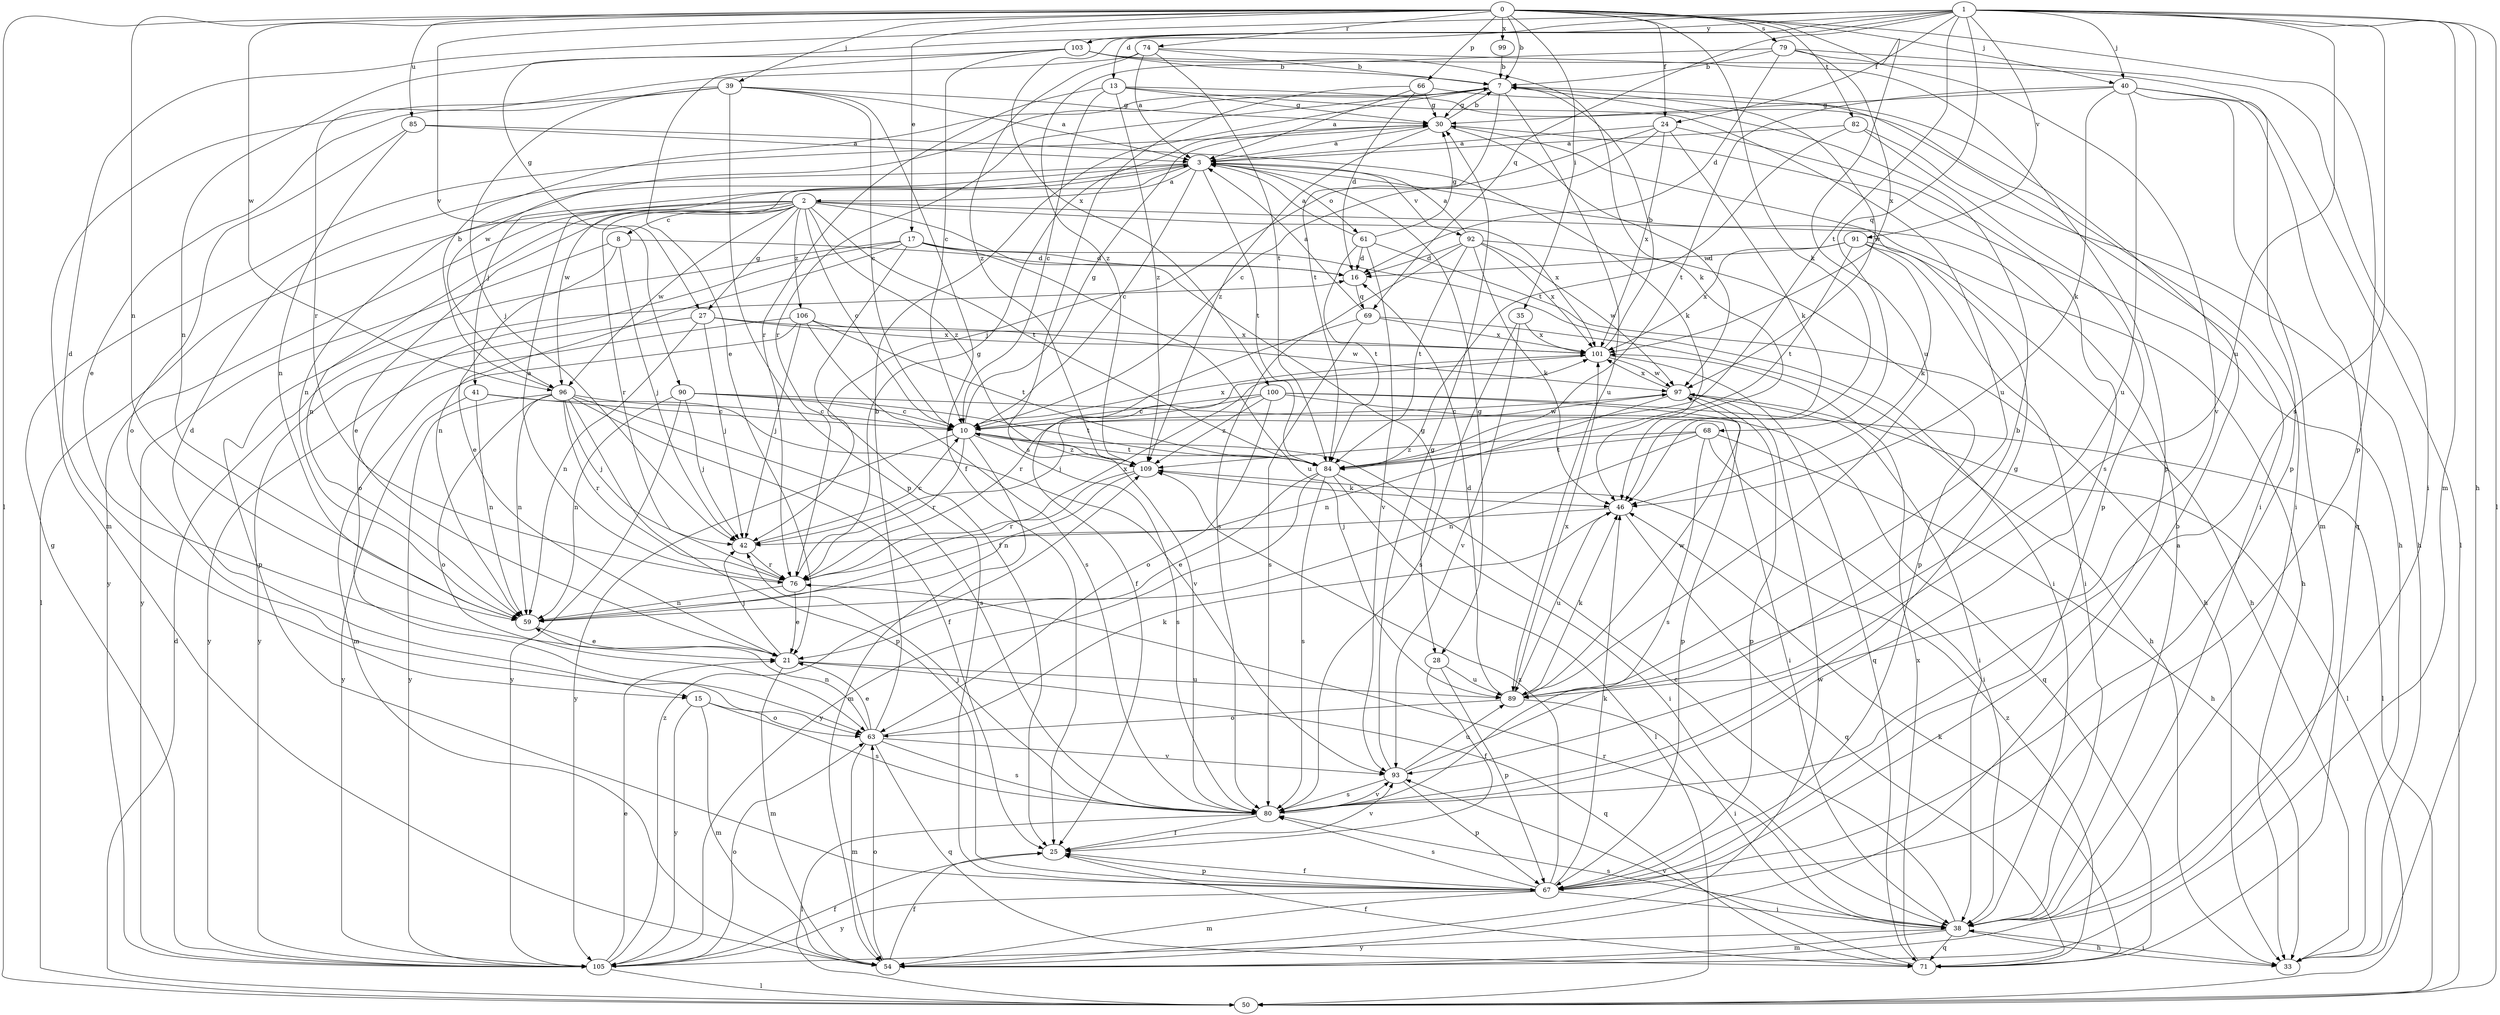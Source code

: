 strict digraph  {
0;
1;
2;
3;
7;
8;
10;
13;
15;
16;
17;
21;
24;
25;
27;
28;
30;
33;
35;
38;
39;
40;
41;
42;
46;
50;
54;
59;
61;
63;
66;
67;
68;
69;
71;
74;
76;
79;
80;
82;
84;
85;
89;
90;
91;
92;
93;
96;
97;
99;
100;
101;
103;
105;
106;
109;
0 -> 7  [label=b];
0 -> 17  [label=e];
0 -> 24  [label=f];
0 -> 35  [label=i];
0 -> 39  [label=j];
0 -> 40  [label=j];
0 -> 46  [label=k];
0 -> 50  [label=l];
0 -> 59  [label=n];
0 -> 66  [label=p];
0 -> 67  [label=p];
0 -> 74  [label=r];
0 -> 79  [label=s];
0 -> 82  [label=t];
0 -> 85  [label=u];
0 -> 89  [label=u];
0 -> 90  [label=v];
0 -> 96  [label=w];
0 -> 99  [label=x];
1 -> 13  [label=d];
1 -> 15  [label=d];
1 -> 24  [label=f];
1 -> 27  [label=g];
1 -> 33  [label=h];
1 -> 40  [label=j];
1 -> 50  [label=l];
1 -> 54  [label=m];
1 -> 68  [label=q];
1 -> 69  [label=q];
1 -> 80  [label=s];
1 -> 84  [label=t];
1 -> 89  [label=u];
1 -> 91  [label=v];
1 -> 100  [label=x];
1 -> 103  [label=y];
2 -> 8  [label=c];
2 -> 10  [label=c];
2 -> 21  [label=e];
2 -> 27  [label=g];
2 -> 28  [label=g];
2 -> 33  [label=h];
2 -> 50  [label=l];
2 -> 59  [label=n];
2 -> 76  [label=r];
2 -> 84  [label=t];
2 -> 96  [label=w];
2 -> 101  [label=x];
2 -> 105  [label=y];
2 -> 106  [label=z];
2 -> 109  [label=z];
3 -> 2  [label=a];
3 -> 10  [label=c];
3 -> 15  [label=d];
3 -> 28  [label=g];
3 -> 41  [label=j];
3 -> 59  [label=n];
3 -> 61  [label=o];
3 -> 84  [label=t];
3 -> 92  [label=v];
3 -> 96  [label=w];
7 -> 30  [label=g];
7 -> 76  [label=r];
7 -> 84  [label=t];
7 -> 89  [label=u];
7 -> 96  [label=w];
7 -> 97  [label=w];
8 -> 16  [label=d];
8 -> 21  [label=e];
8 -> 42  [label=j];
8 -> 105  [label=y];
10 -> 30  [label=g];
10 -> 54  [label=m];
10 -> 76  [label=r];
10 -> 80  [label=s];
10 -> 84  [label=t];
10 -> 97  [label=w];
10 -> 101  [label=x];
10 -> 105  [label=y];
10 -> 109  [label=z];
13 -> 10  [label=c];
13 -> 30  [label=g];
13 -> 38  [label=i];
13 -> 76  [label=r];
13 -> 89  [label=u];
13 -> 109  [label=z];
15 -> 54  [label=m];
15 -> 63  [label=o];
15 -> 80  [label=s];
15 -> 105  [label=y];
16 -> 69  [label=q];
17 -> 16  [label=d];
17 -> 25  [label=f];
17 -> 38  [label=i];
17 -> 59  [label=n];
17 -> 63  [label=o];
17 -> 67  [label=p];
17 -> 89  [label=u];
21 -> 42  [label=j];
21 -> 54  [label=m];
21 -> 71  [label=q];
21 -> 89  [label=u];
24 -> 3  [label=a];
24 -> 10  [label=c];
24 -> 42  [label=j];
24 -> 46  [label=k];
24 -> 80  [label=s];
24 -> 101  [label=x];
25 -> 67  [label=p];
25 -> 93  [label=v];
27 -> 42  [label=j];
27 -> 59  [label=n];
27 -> 97  [label=w];
27 -> 101  [label=x];
27 -> 105  [label=y];
28 -> 25  [label=f];
28 -> 67  [label=p];
28 -> 89  [label=u];
30 -> 3  [label=a];
30 -> 7  [label=b];
30 -> 33  [label=h];
30 -> 97  [label=w];
30 -> 109  [label=z];
33 -> 38  [label=i];
35 -> 80  [label=s];
35 -> 93  [label=v];
35 -> 101  [label=x];
38 -> 3  [label=a];
38 -> 10  [label=c];
38 -> 33  [label=h];
38 -> 54  [label=m];
38 -> 71  [label=q];
38 -> 76  [label=r];
38 -> 80  [label=s];
38 -> 105  [label=y];
39 -> 3  [label=a];
39 -> 10  [label=c];
39 -> 21  [label=e];
39 -> 25  [label=f];
39 -> 30  [label=g];
39 -> 42  [label=j];
39 -> 54  [label=m];
39 -> 67  [label=p];
40 -> 30  [label=g];
40 -> 46  [label=k];
40 -> 50  [label=l];
40 -> 54  [label=m];
40 -> 71  [label=q];
40 -> 84  [label=t];
40 -> 89  [label=u];
41 -> 10  [label=c];
41 -> 59  [label=n];
41 -> 93  [label=v];
41 -> 105  [label=y];
42 -> 10  [label=c];
42 -> 76  [label=r];
46 -> 42  [label=j];
46 -> 71  [label=q];
46 -> 89  [label=u];
50 -> 16  [label=d];
54 -> 7  [label=b];
54 -> 25  [label=f];
54 -> 63  [label=o];
54 -> 97  [label=w];
59 -> 21  [label=e];
61 -> 3  [label=a];
61 -> 16  [label=d];
61 -> 30  [label=g];
61 -> 33  [label=h];
61 -> 84  [label=t];
61 -> 93  [label=v];
63 -> 7  [label=b];
63 -> 21  [label=e];
63 -> 46  [label=k];
63 -> 54  [label=m];
63 -> 59  [label=n];
63 -> 71  [label=q];
63 -> 80  [label=s];
63 -> 93  [label=v];
66 -> 3  [label=a];
66 -> 16  [label=d];
66 -> 30  [label=g];
66 -> 38  [label=i];
66 -> 80  [label=s];
67 -> 25  [label=f];
67 -> 38  [label=i];
67 -> 46  [label=k];
67 -> 54  [label=m];
67 -> 80  [label=s];
67 -> 105  [label=y];
67 -> 109  [label=z];
68 -> 33  [label=h];
68 -> 38  [label=i];
68 -> 59  [label=n];
68 -> 80  [label=s];
68 -> 84  [label=t];
68 -> 109  [label=z];
69 -> 3  [label=a];
69 -> 25  [label=f];
69 -> 33  [label=h];
69 -> 80  [label=s];
69 -> 101  [label=x];
71 -> 25  [label=f];
71 -> 46  [label=k];
71 -> 93  [label=v];
71 -> 101  [label=x];
71 -> 109  [label=z];
74 -> 3  [label=a];
74 -> 7  [label=b];
74 -> 67  [label=p];
74 -> 76  [label=r];
74 -> 84  [label=t];
74 -> 109  [label=z];
76 -> 3  [label=a];
76 -> 21  [label=e];
76 -> 30  [label=g];
76 -> 59  [label=n];
76 -> 101  [label=x];
79 -> 7  [label=b];
79 -> 16  [label=d];
79 -> 38  [label=i];
79 -> 93  [label=v];
79 -> 101  [label=x];
79 -> 109  [label=z];
80 -> 25  [label=f];
80 -> 30  [label=g];
80 -> 42  [label=j];
80 -> 50  [label=l];
80 -> 93  [label=v];
82 -> 3  [label=a];
82 -> 33  [label=h];
82 -> 67  [label=p];
82 -> 84  [label=t];
84 -> 21  [label=e];
84 -> 38  [label=i];
84 -> 50  [label=l];
84 -> 80  [label=s];
84 -> 105  [label=y];
85 -> 3  [label=a];
85 -> 46  [label=k];
85 -> 59  [label=n];
85 -> 63  [label=o];
89 -> 16  [label=d];
89 -> 38  [label=i];
89 -> 46  [label=k];
89 -> 63  [label=o];
89 -> 97  [label=w];
89 -> 101  [label=x];
90 -> 10  [label=c];
90 -> 38  [label=i];
90 -> 42  [label=j];
90 -> 59  [label=n];
90 -> 84  [label=t];
90 -> 105  [label=y];
91 -> 16  [label=d];
91 -> 33  [label=h];
91 -> 38  [label=i];
91 -> 46  [label=k];
91 -> 84  [label=t];
91 -> 101  [label=x];
92 -> 3  [label=a];
92 -> 16  [label=d];
92 -> 46  [label=k];
92 -> 67  [label=p];
92 -> 80  [label=s];
92 -> 84  [label=t];
92 -> 97  [label=w];
92 -> 101  [label=x];
93 -> 7  [label=b];
93 -> 30  [label=g];
93 -> 67  [label=p];
93 -> 80  [label=s];
93 -> 89  [label=u];
96 -> 7  [label=b];
96 -> 10  [label=c];
96 -> 25  [label=f];
96 -> 42  [label=j];
96 -> 59  [label=n];
96 -> 63  [label=o];
96 -> 67  [label=p];
96 -> 76  [label=r];
96 -> 80  [label=s];
96 -> 105  [label=y];
97 -> 10  [label=c];
97 -> 38  [label=i];
97 -> 50  [label=l];
97 -> 59  [label=n];
97 -> 67  [label=p];
97 -> 101  [label=x];
99 -> 7  [label=b];
100 -> 10  [label=c];
100 -> 42  [label=j];
100 -> 50  [label=l];
100 -> 63  [label=o];
100 -> 67  [label=p];
100 -> 71  [label=q];
100 -> 109  [label=z];
101 -> 7  [label=b];
101 -> 71  [label=q];
101 -> 76  [label=r];
101 -> 97  [label=w];
103 -> 7  [label=b];
103 -> 10  [label=c];
103 -> 21  [label=e];
103 -> 46  [label=k];
103 -> 59  [label=n];
103 -> 67  [label=p];
105 -> 21  [label=e];
105 -> 25  [label=f];
105 -> 30  [label=g];
105 -> 50  [label=l];
105 -> 63  [label=o];
105 -> 109  [label=z];
106 -> 42  [label=j];
106 -> 54  [label=m];
106 -> 80  [label=s];
106 -> 84  [label=t];
106 -> 101  [label=x];
106 -> 105  [label=y];
109 -> 46  [label=k];
109 -> 59  [label=n];
109 -> 76  [label=r];
}

